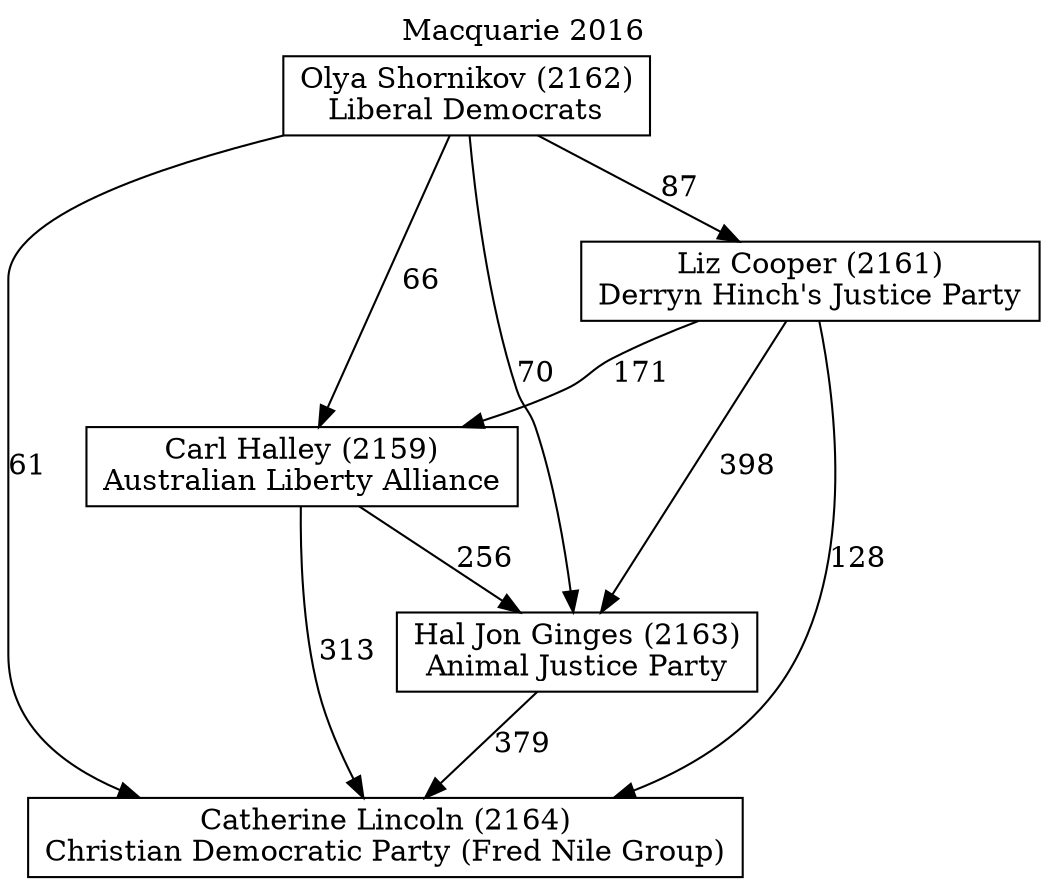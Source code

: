 // House preference flow
digraph "Catherine Lincoln (2164)_Macquarie_2016" {
	graph [label="Macquarie 2016" labelloc=t mclimit=10]
	node [shape=box]
	"Catherine Lincoln (2164)" [label="Catherine Lincoln (2164)
Christian Democratic Party (Fred Nile Group)"]
	"Olya Shornikov (2162)" [label="Olya Shornikov (2162)
Liberal Democrats"]
	"Hal Jon Ginges (2163)" [label="Hal Jon Ginges (2163)
Animal Justice Party"]
	"Carl Halley (2159)" [label="Carl Halley (2159)
Australian Liberty Alliance"]
	"Liz Cooper (2161)" [label="Liz Cooper (2161)
Derryn Hinch's Justice Party"]
	"Olya Shornikov (2162)" -> "Carl Halley (2159)" [label=66]
	"Olya Shornikov (2162)" -> "Catherine Lincoln (2164)" [label=61]
	"Olya Shornikov (2162)" -> "Liz Cooper (2161)" [label=87]
	"Liz Cooper (2161)" -> "Hal Jon Ginges (2163)" [label=398]
	"Hal Jon Ginges (2163)" -> "Catherine Lincoln (2164)" [label=379]
	"Liz Cooper (2161)" -> "Carl Halley (2159)" [label=171]
	"Olya Shornikov (2162)" -> "Hal Jon Ginges (2163)" [label=70]
	"Liz Cooper (2161)" -> "Catherine Lincoln (2164)" [label=128]
	"Carl Halley (2159)" -> "Catherine Lincoln (2164)" [label=313]
	"Carl Halley (2159)" -> "Hal Jon Ginges (2163)" [label=256]
}

